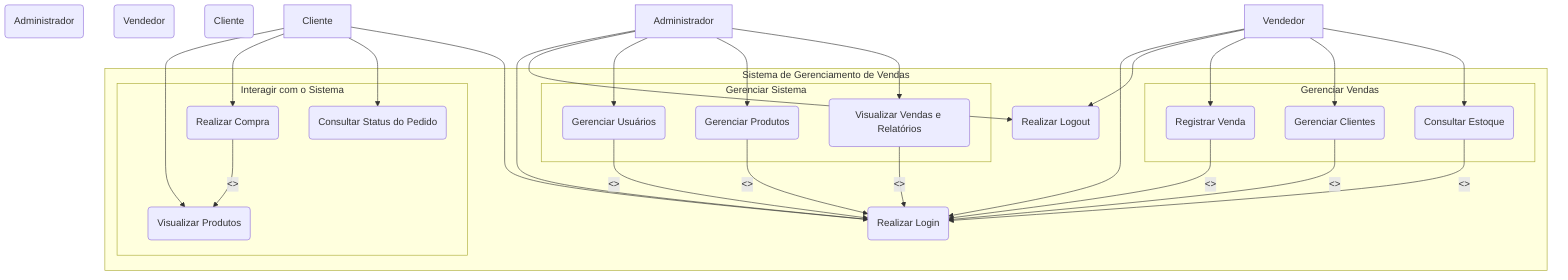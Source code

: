 graph TD
    %% Atores
    actor(Administrador)
    actor1(Vendedor)
    actor2(Cliente)

    %% Subsistema
    subgraph Sistema de Gerenciamento de Vendas
        usecase_login(Realizar Login)
        usecase_logout(Realizar Logout)
        
        %% Casos de Uso do Administrador
        subgraph Gerenciar Sistema
            usecase_gerenciar_usuarios(Gerenciar Usuários)
            usecase_gerenciar_produtos(Gerenciar Produtos)
            usecase_gerenciar_vendas(Visualizar Vendas e Relatórios)
        end
        
        %% Casos de Uso do Vendedor
        subgraph Gerenciar Vendas
            usecase_registrar_venda(Registrar Venda)
            usecase_gerenciar_clientes(Gerenciar Clientes)
            usecase_consultar_estoque(Consultar Estoque)
        end

        %% Casos de Uso do Cliente
        subgraph Interagir com o Sistema
            usecase_visualizar_produtos(Visualizar Produtos)
            usecase_comprar(Realizar Compra)
            usecase_consultar_pedido(Consultar Status do Pedido)
        end
    end

    %% Relações (Associações)
    Administrador --> usecase_login
    Administrador --> usecase_logout
    Administrador --> usecase_gerenciar_usuarios
    Administrador --> usecase_gerenciar_produtos
    Administrador --> usecase_gerenciar_vendas

    Vendedor --> usecase_login
    Vendedor --> usecase_logout
    Vendedor --> usecase_registrar_venda
    Vendedor --> usecase_gerenciar_clientes
    Vendedor --> usecase_consultar_estoque

    Cliente --> usecase_visualizar_produtos
    Cliente --> usecase_comprar
    Cliente --> usecase_consultar_pedido
    Cliente --> usecase_login

    %% Relações de Inclusão (<<include>>) e Extensão (<<extend>>)
    usecase_gerenciar_usuarios -- <<include>> --> usecase_login
    usecase_gerenciar_produtos -- <<include>> --> usecase_login
    usecase_gerenciar_vendas -- <<include>> --> usecase_login
    usecase_registrar_venda -- <<include>> --> usecase_login
    usecase_gerenciar_clientes -- <<include>> --> usecase_login
    usecase_consultar_estoque -- <<include>> --> usecase_login

    usecase_comprar -- <<include>> --> usecase_visualizar_produtos